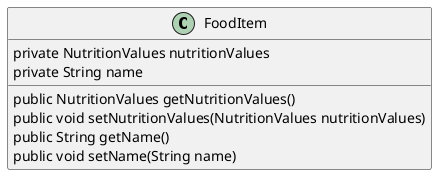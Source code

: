 @startuml



class FoodItem {
    private NutritionValues nutritionValues
    private String name
    public NutritionValues getNutritionValues()
    public void setNutritionValues(NutritionValues nutritionValues)
    public String getName()
    public void setName(String name)
}


@enduml